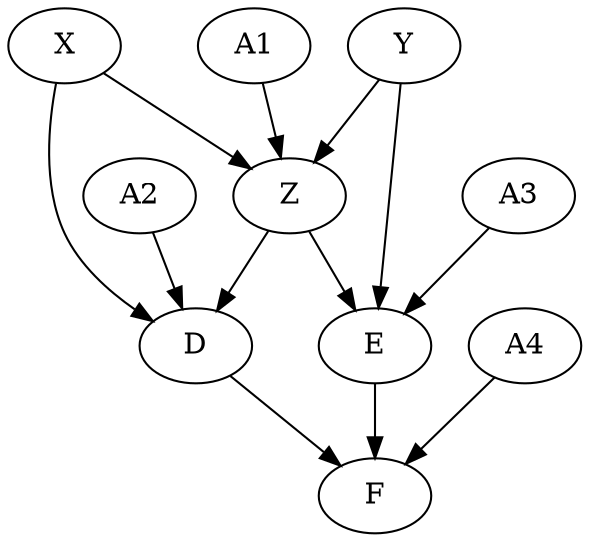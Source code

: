 digraph "" {
	X -> Z;
	X -> D;
	Y -> Z;
	Y -> E;
	Z -> D;
	Z -> E;
	D -> F;
	E -> F;
	A1 -> Z;
	A2 -> D;
	A3 -> E;
	A4 -> F;
}
